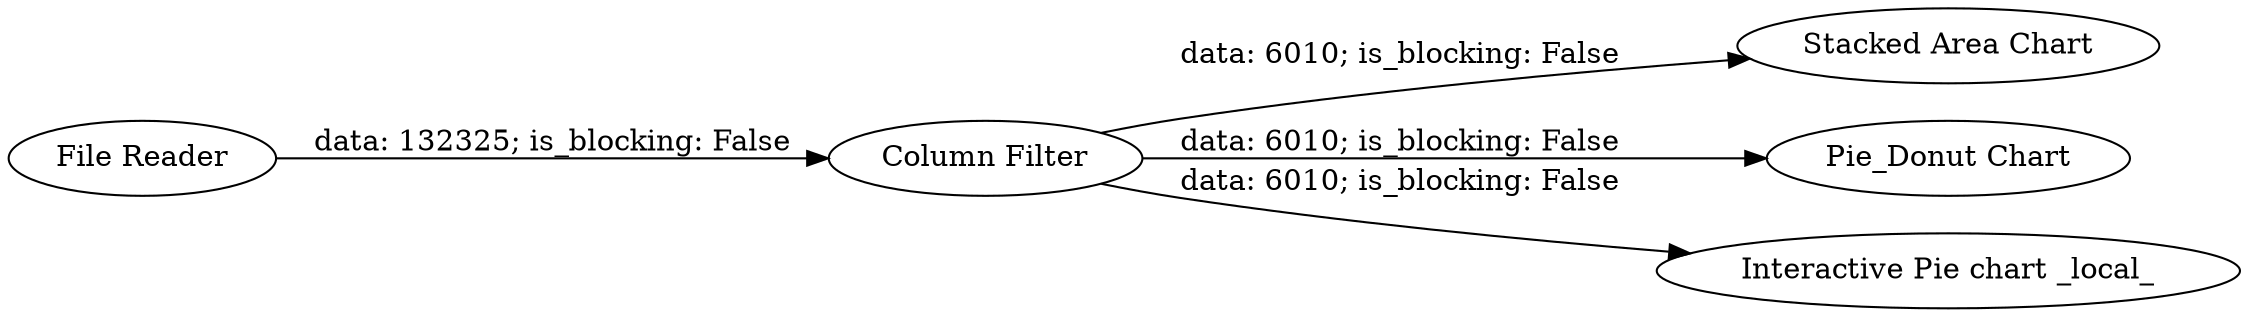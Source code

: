 digraph {
	"-4451755167968160371_4" [label="Stacked Area Chart"]
	"-4451755167968160371_2" [label="Column Filter"]
	"-4451755167968160371_3" [label="Pie_Donut Chart"]
	"-4451755167968160371_1" [label="File Reader"]
	"-4451755167968160371_5" [label="Interactive Pie chart _local_"]
	"-4451755167968160371_2" -> "-4451755167968160371_4" [label="data: 6010; is_blocking: False"]
	"-4451755167968160371_2" -> "-4451755167968160371_5" [label="data: 6010; is_blocking: False"]
	"-4451755167968160371_1" -> "-4451755167968160371_2" [label="data: 132325; is_blocking: False"]
	"-4451755167968160371_2" -> "-4451755167968160371_3" [label="data: 6010; is_blocking: False"]
	rankdir=LR
}
